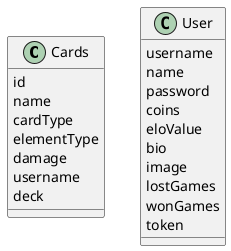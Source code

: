 @startuml

class Cards
{
    id
    name
    cardType
    elementType
    damage
    username
    deck
}

class User
{
    username
    name
    password
    coins
    eloValue
    bio
    image
    lostGames
    wonGames
    token
}

@enduml